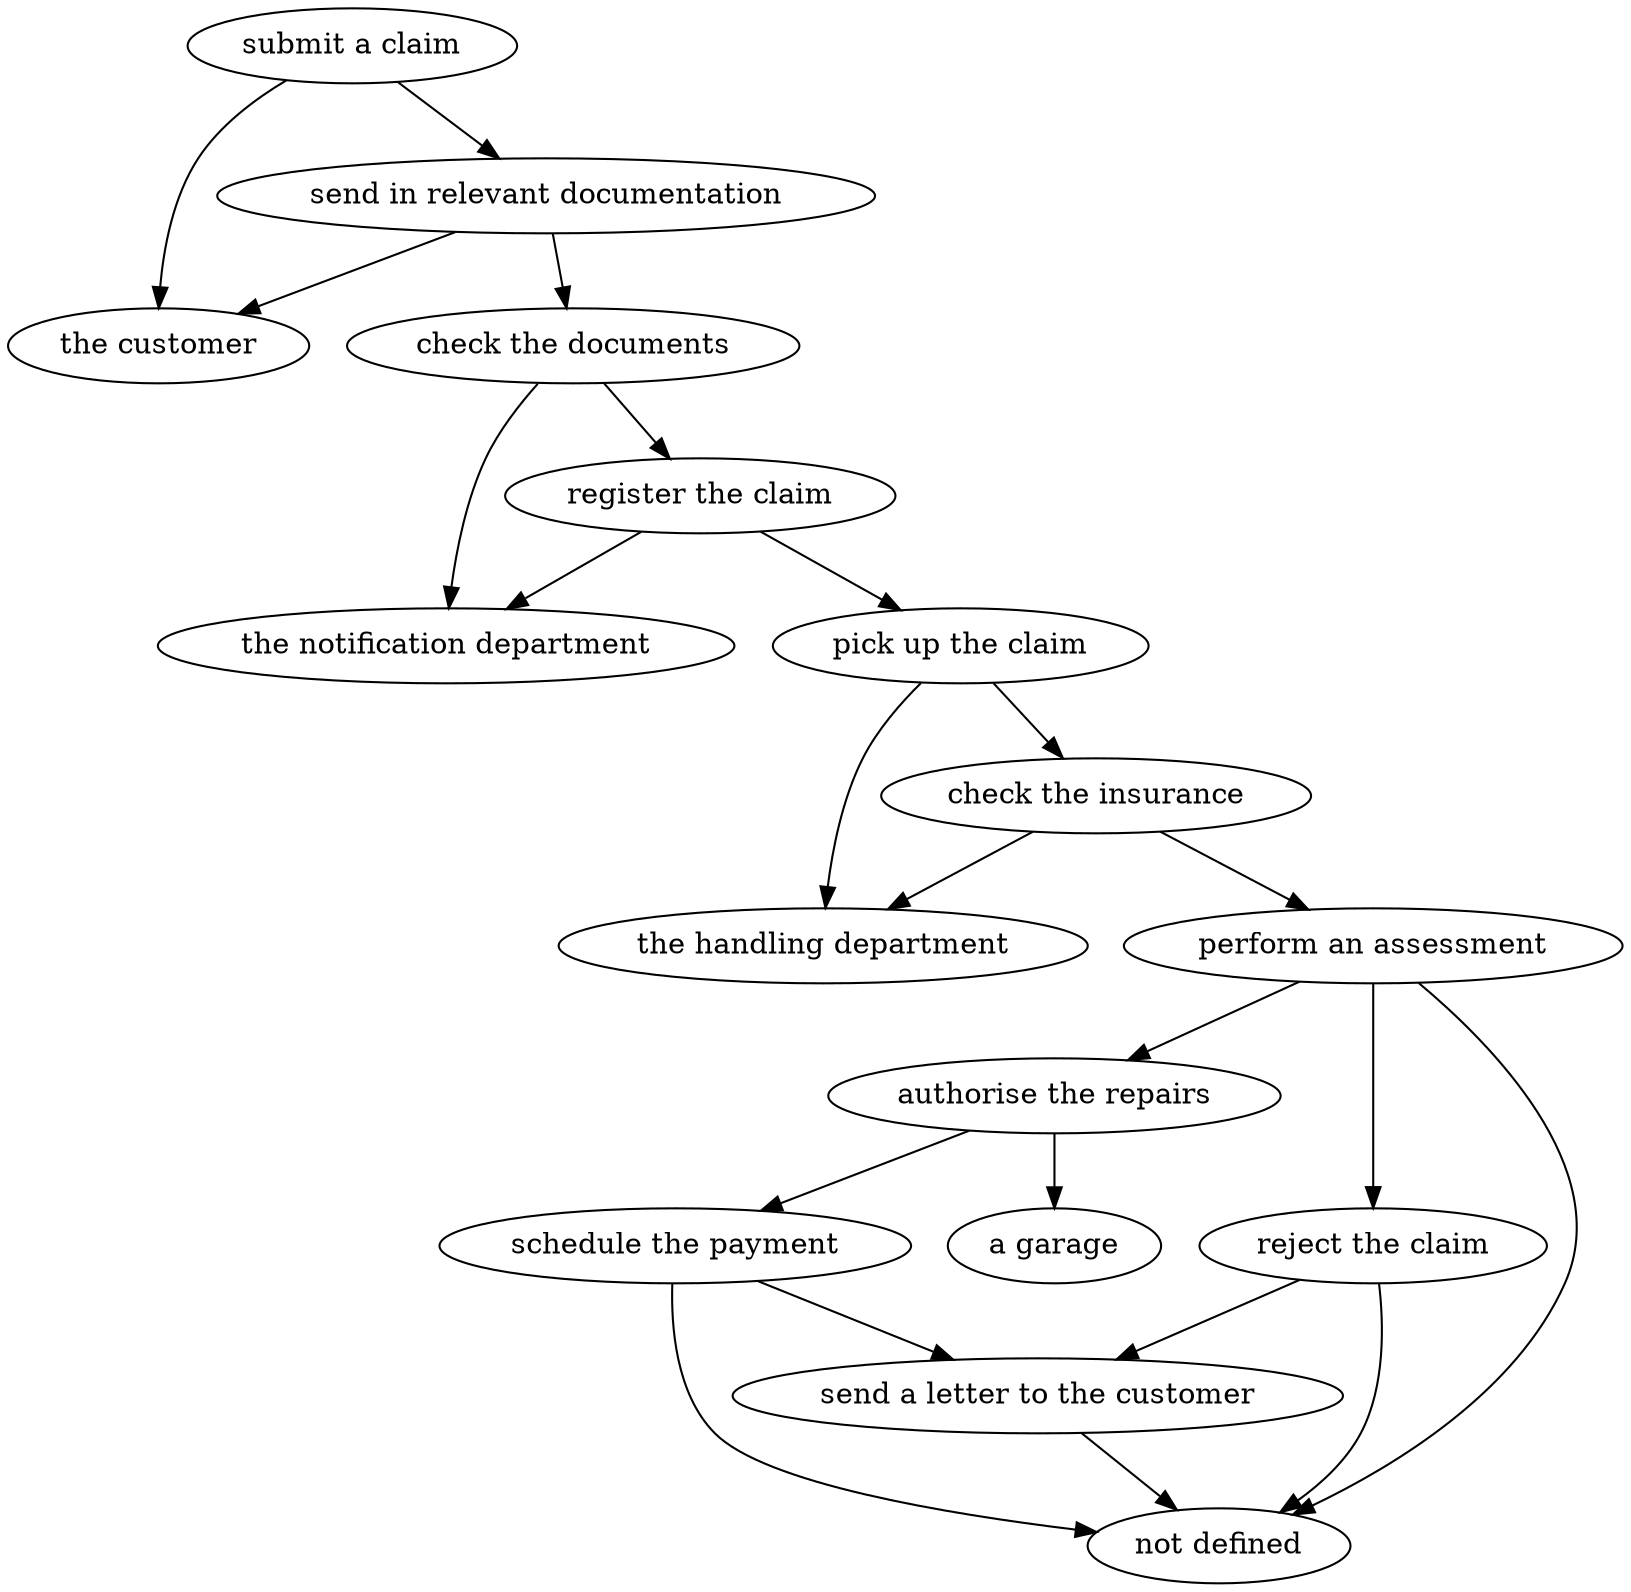 strict digraph "doc-3.8" {
	graph [name="doc-3.8"];
	"submit a claim"	[attrs="{'type': 'Activity', 'label': 'submit a claim'}"];
	"send in relevant documentation"	[attrs="{'type': 'Activity', 'label': 'send in relevant documentation'}"];
	"submit a claim" -> "send in relevant documentation"	[attrs="{'type': 'flow', 'label': 'flow'}"];
	"the customer"	[attrs="{'type': 'Actor', 'label': 'the customer'}"];
	"submit a claim" -> "the customer"	[attrs="{'type': 'actor performer', 'label': 'actor performer'}"];
	"check the documents"	[attrs="{'type': 'Activity', 'label': 'check the documents'}"];
	"send in relevant documentation" -> "check the documents"	[attrs="{'type': 'flow', 'label': 'flow'}"];
	"send in relevant documentation" -> "the customer"	[attrs="{'type': 'actor performer', 'label': 'actor performer'}"];
	"register the claim"	[attrs="{'type': 'Activity', 'label': 'register the claim'}"];
	"check the documents" -> "register the claim"	[attrs="{'type': 'flow', 'label': 'flow'}"];
	"the notification department"	[attrs="{'type': 'Actor', 'label': 'the notification department'}"];
	"check the documents" -> "the notification department"	[attrs="{'type': 'actor performer', 'label': 'actor performer'}"];
	"pick up the claim"	[attrs="{'type': 'Activity', 'label': 'pick up the claim'}"];
	"register the claim" -> "pick up the claim"	[attrs="{'type': 'flow', 'label': 'flow'}"];
	"register the claim" -> "the notification department"	[attrs="{'type': 'actor performer', 'label': 'actor performer'}"];
	"check the insurance"	[attrs="{'type': 'Activity', 'label': 'check the insurance'}"];
	"pick up the claim" -> "check the insurance"	[attrs="{'type': 'flow', 'label': 'flow'}"];
	"the handling department"	[attrs="{'type': 'Actor', 'label': 'the handling department'}"];
	"pick up the claim" -> "the handling department"	[attrs="{'type': 'actor performer', 'label': 'actor performer'}"];
	"perform an assessment"	[attrs="{'type': 'Activity', 'label': 'perform an assessment'}"];
	"check the insurance" -> "perform an assessment"	[attrs="{'type': 'flow', 'label': 'flow'}"];
	"check the insurance" -> "the handling department"	[attrs="{'type': 'actor performer', 'label': 'actor performer'}"];
	"authorise the repairs"	[attrs="{'type': 'Activity', 'label': 'authorise the repairs'}"];
	"perform an assessment" -> "authorise the repairs"	[attrs="{'type': 'flow', 'label': 'flow'}"];
	"reject the claim"	[attrs="{'type': 'Activity', 'label': 'reject the claim'}"];
	"perform an assessment" -> "reject the claim"	[attrs="{'type': 'flow', 'label': 'flow'}"];
	"not defined"	[attrs="{'type': 'Actor', 'label': 'not defined'}"];
	"perform an assessment" -> "not defined"	[attrs="{'type': 'actor performer', 'label': 'actor performer'}"];
	"schedule the payment"	[attrs="{'type': 'Activity', 'label': 'schedule the payment'}"];
	"authorise the repairs" -> "schedule the payment"	[attrs="{'type': 'flow', 'label': 'flow'}"];
	"a garage"	[attrs="{'type': 'Actor', 'label': 'a garage'}"];
	"authorise the repairs" -> "a garage"	[attrs="{'type': 'actor performer', 'label': 'actor performer'}"];
	"send a letter to the customer"	[attrs="{'type': 'Activity', 'label': 'send a letter to the customer'}"];
	"schedule the payment" -> "send a letter to the customer"	[attrs="{'type': 'flow', 'label': 'flow'}"];
	"schedule the payment" -> "not defined"	[attrs="{'type': 'actor performer', 'label': 'actor performer'}"];
	"reject the claim" -> "send a letter to the customer"	[attrs="{'type': 'flow', 'label': 'flow'}"];
	"reject the claim" -> "not defined"	[attrs="{'type': 'actor performer', 'label': 'actor performer'}"];
	"send a letter to the customer" -> "not defined"	[attrs="{'type': 'actor performer', 'label': 'actor performer'}"];
}
